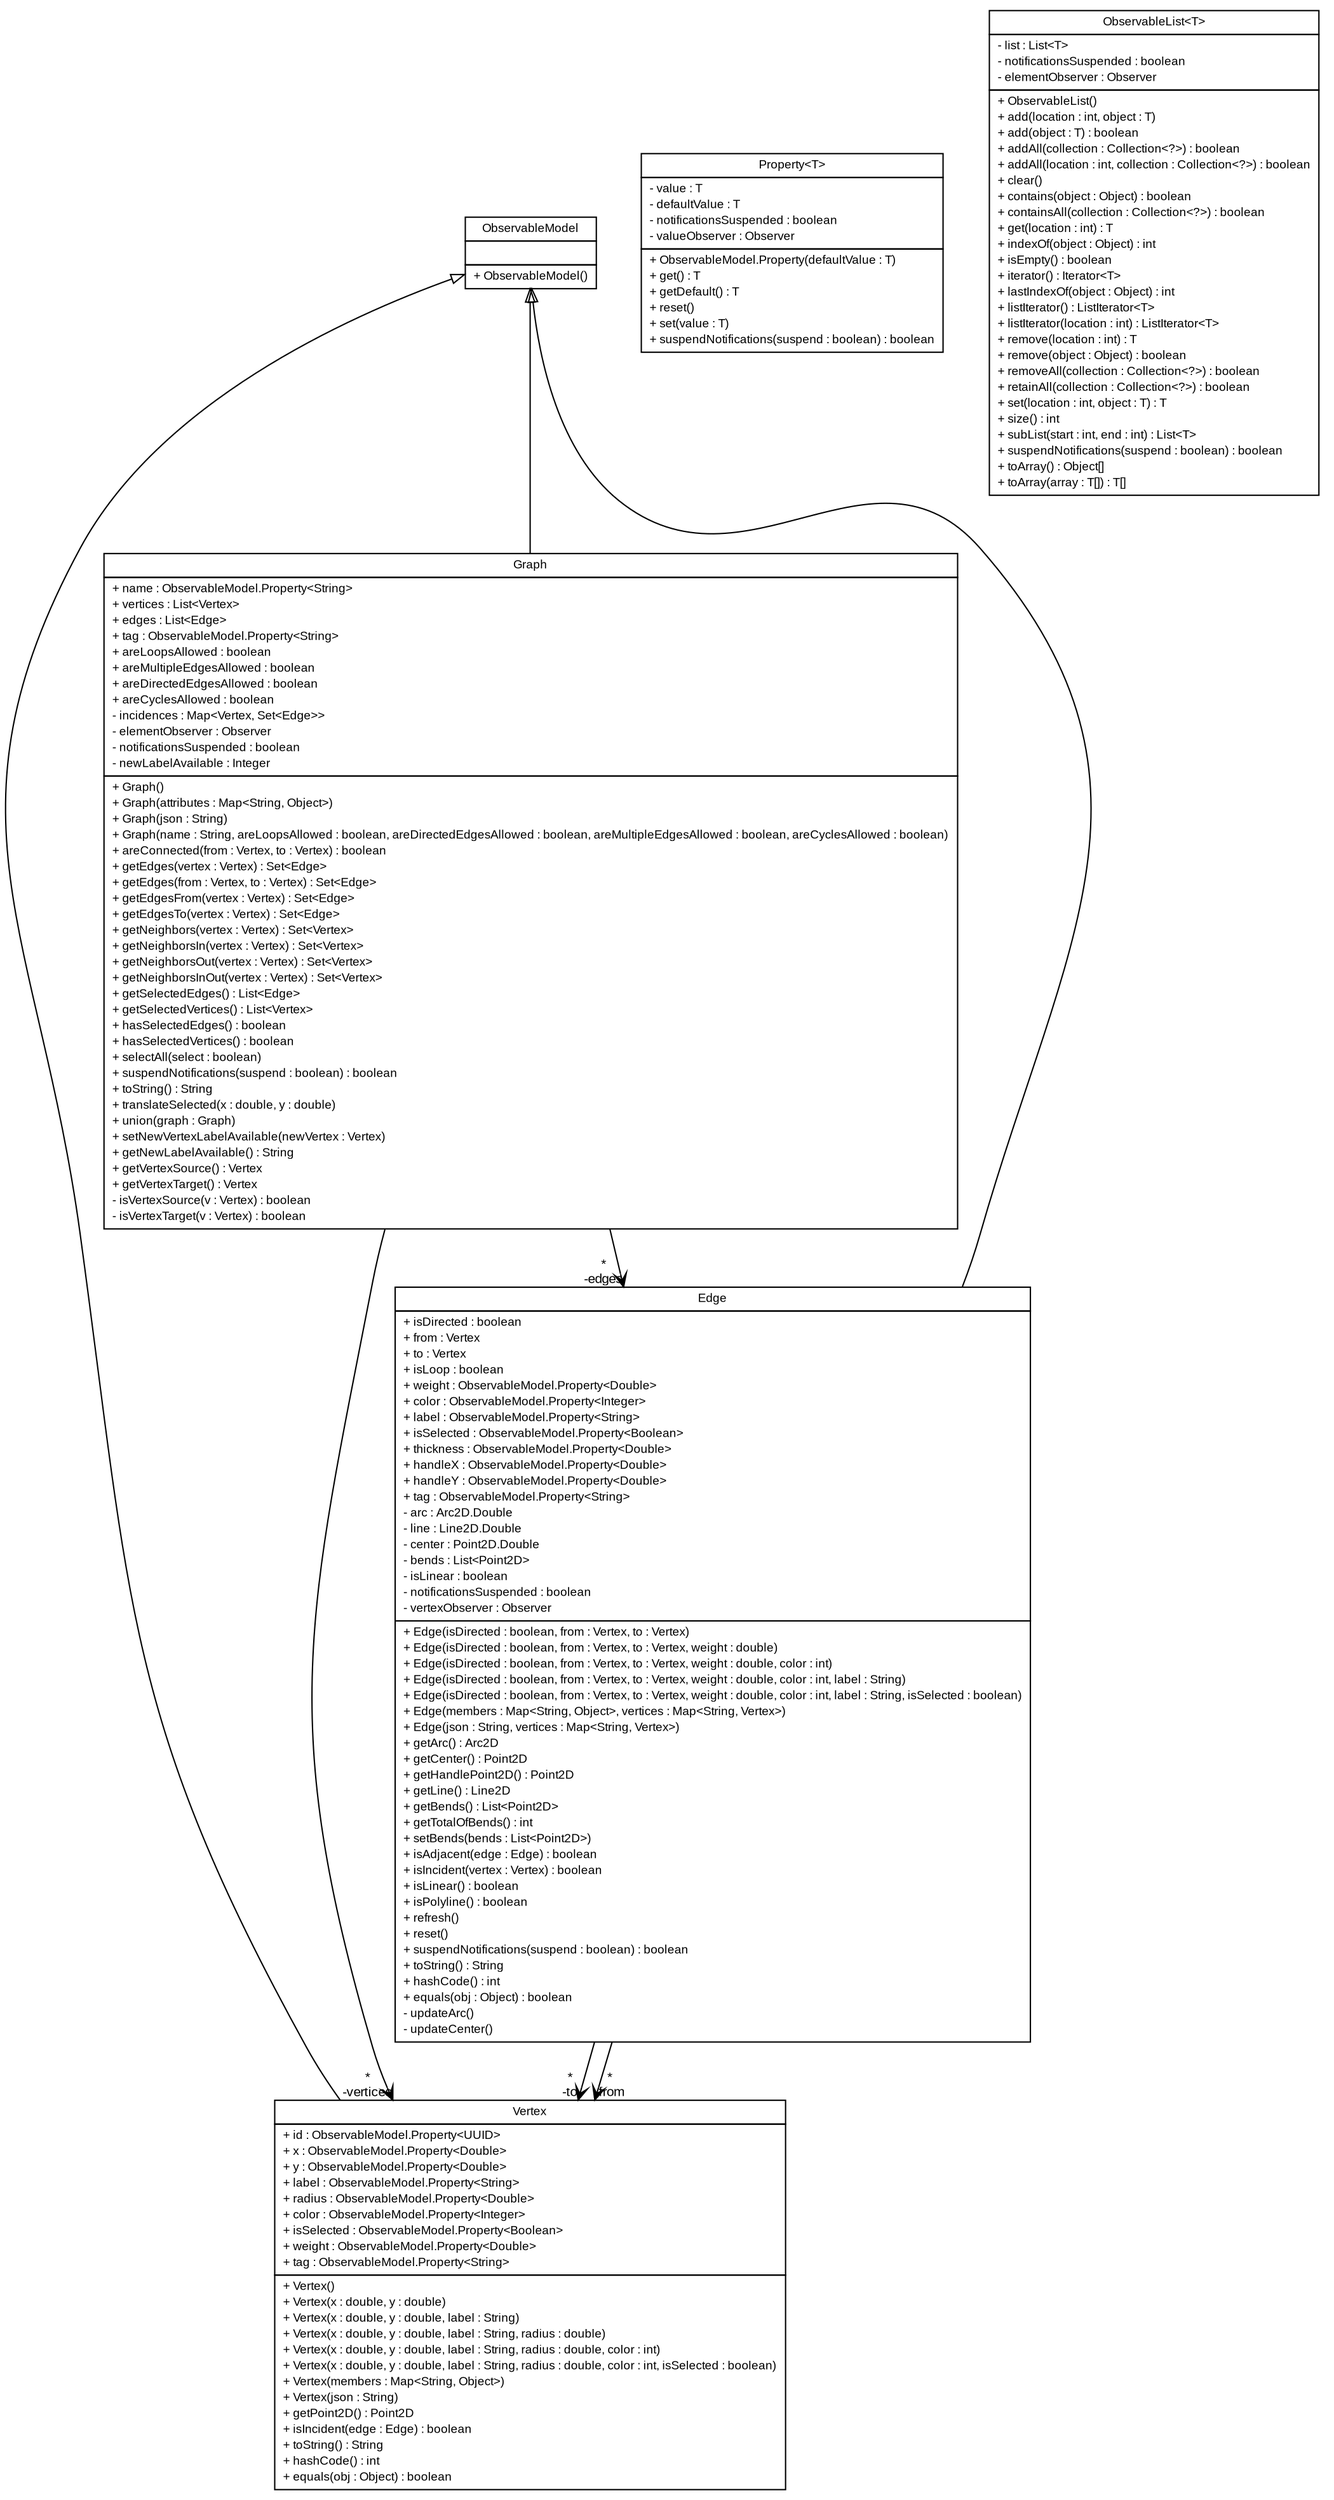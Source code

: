 #!/usr/local/bin/dot
#
# Class diagram 
# Generated by UMLGraph version R5_6 (http://www.umlgraph.org/)
#

digraph G {
	edge [fontname="arial",fontsize=10,labelfontname="arial",labelfontsize=10];
	node [fontname="arial",fontsize=10,shape=plaintext];
	nodesep=0.25;
	ranksep=0.5;
	// pfc.models.Vertex
	c912 [label=<<table title="pfc.models.Vertex" border="0" cellborder="1" cellspacing="0" cellpadding="2" port="p" href="./Vertex.html">
		<tr><td><table border="0" cellspacing="0" cellpadding="1">
<tr><td align="center" balign="center"> Vertex </td></tr>
		</table></td></tr>
		<tr><td><table border="0" cellspacing="0" cellpadding="1">
<tr><td align="left" balign="left"> + id : ObservableModel.Property&lt;UUID&gt; </td></tr>
<tr><td align="left" balign="left"> + x : ObservableModel.Property&lt;Double&gt; </td></tr>
<tr><td align="left" balign="left"> + y : ObservableModel.Property&lt;Double&gt; </td></tr>
<tr><td align="left" balign="left"> + label : ObservableModel.Property&lt;String&gt; </td></tr>
<tr><td align="left" balign="left"> + radius : ObservableModel.Property&lt;Double&gt; </td></tr>
<tr><td align="left" balign="left"> + color : ObservableModel.Property&lt;Integer&gt; </td></tr>
<tr><td align="left" balign="left"> + isSelected : ObservableModel.Property&lt;Boolean&gt; </td></tr>
<tr><td align="left" balign="left"> + weight : ObservableModel.Property&lt;Double&gt; </td></tr>
<tr><td align="left" balign="left"> + tag : ObservableModel.Property&lt;String&gt; </td></tr>
		</table></td></tr>
		<tr><td><table border="0" cellspacing="0" cellpadding="1">
<tr><td align="left" balign="left"> + Vertex() </td></tr>
<tr><td align="left" balign="left"> + Vertex(x : double, y : double) </td></tr>
<tr><td align="left" balign="left"> + Vertex(x : double, y : double, label : String) </td></tr>
<tr><td align="left" balign="left"> + Vertex(x : double, y : double, label : String, radius : double) </td></tr>
<tr><td align="left" balign="left"> + Vertex(x : double, y : double, label : String, radius : double, color : int) </td></tr>
<tr><td align="left" balign="left"> + Vertex(x : double, y : double, label : String, radius : double, color : int, isSelected : boolean) </td></tr>
<tr><td align="left" balign="left"> + Vertex(members : Map&lt;String, Object&gt;) </td></tr>
<tr><td align="left" balign="left"> + Vertex(json : String) </td></tr>
<tr><td align="left" balign="left"> + getPoint2D() : Point2D </td></tr>
<tr><td align="left" balign="left"> + isIncident(edge : Edge) : boolean </td></tr>
<tr><td align="left" balign="left"> + toString() : String </td></tr>
<tr><td align="left" balign="left"> + hashCode() : int </td></tr>
<tr><td align="left" balign="left"> + equals(obj : Object) : boolean </td></tr>
		</table></td></tr>
		</table>>, URL="./Vertex.html", fontname="arial", fontcolor="black", fontsize=9.0];
	// pfc.models.ObservableModel
	c913 [label=<<table title="pfc.models.ObservableModel" border="0" cellborder="1" cellspacing="0" cellpadding="2" port="p" href="./ObservableModel.html">
		<tr><td><table border="0" cellspacing="0" cellpadding="1">
<tr><td align="center" balign="center"> ObservableModel </td></tr>
		</table></td></tr>
		<tr><td><table border="0" cellspacing="0" cellpadding="1">
<tr><td align="left" balign="left">  </td></tr>
		</table></td></tr>
		<tr><td><table border="0" cellspacing="0" cellpadding="1">
<tr><td align="left" balign="left"> + ObservableModel() </td></tr>
		</table></td></tr>
		</table>>, URL="./ObservableModel.html", fontname="arial", fontcolor="black", fontsize=9.0];
	// pfc.models.ObservableModel.Property<T>
	c914 [label=<<table title="pfc.models.ObservableModel.Property" border="0" cellborder="1" cellspacing="0" cellpadding="2" port="p" href="./ObservableModel.Property.html">
		<tr><td><table border="0" cellspacing="0" cellpadding="1">
<tr><td align="center" balign="center"> Property&lt;T&gt; </td></tr>
		</table></td></tr>
		<tr><td><table border="0" cellspacing="0" cellpadding="1">
<tr><td align="left" balign="left"> - value : T </td></tr>
<tr><td align="left" balign="left"> - defaultValue : T </td></tr>
<tr><td align="left" balign="left"> - notificationsSuspended : boolean </td></tr>
<tr><td align="left" balign="left"> - valueObserver : Observer </td></tr>
		</table></td></tr>
		<tr><td><table border="0" cellspacing="0" cellpadding="1">
<tr><td align="left" balign="left"> + ObservableModel.Property(defaultValue : T) </td></tr>
<tr><td align="left" balign="left"> + get() : T </td></tr>
<tr><td align="left" balign="left"> + getDefault() : T </td></tr>
<tr><td align="left" balign="left"> + reset() </td></tr>
<tr><td align="left" balign="left"> + set(value : T) </td></tr>
<tr><td align="left" balign="left"> + suspendNotifications(suspend : boolean) : boolean </td></tr>
		</table></td></tr>
		</table>>, URL="./ObservableModel.Property.html", fontname="arial", fontcolor="black", fontsize=9.0];
	// pfc.models.ObservableList<T>
	c915 [label=<<table title="pfc.models.ObservableList" border="0" cellborder="1" cellspacing="0" cellpadding="2" port="p" href="./ObservableList.html">
		<tr><td><table border="0" cellspacing="0" cellpadding="1">
<tr><td align="center" balign="center"> ObservableList&lt;T&gt; </td></tr>
		</table></td></tr>
		<tr><td><table border="0" cellspacing="0" cellpadding="1">
<tr><td align="left" balign="left"> - list : List&lt;T&gt; </td></tr>
<tr><td align="left" balign="left"> - notificationsSuspended : boolean </td></tr>
<tr><td align="left" balign="left"> - elementObserver : Observer </td></tr>
		</table></td></tr>
		<tr><td><table border="0" cellspacing="0" cellpadding="1">
<tr><td align="left" balign="left"> + ObservableList() </td></tr>
<tr><td align="left" balign="left"> + add(location : int, object : T) </td></tr>
<tr><td align="left" balign="left"> + add(object : T) : boolean </td></tr>
<tr><td align="left" balign="left"> + addAll(collection : Collection&lt;?&gt;) : boolean </td></tr>
<tr><td align="left" balign="left"> + addAll(location : int, collection : Collection&lt;?&gt;) : boolean </td></tr>
<tr><td align="left" balign="left"> + clear() </td></tr>
<tr><td align="left" balign="left"> + contains(object : Object) : boolean </td></tr>
<tr><td align="left" balign="left"> + containsAll(collection : Collection&lt;?&gt;) : boolean </td></tr>
<tr><td align="left" balign="left"> + get(location : int) : T </td></tr>
<tr><td align="left" balign="left"> + indexOf(object : Object) : int </td></tr>
<tr><td align="left" balign="left"> + isEmpty() : boolean </td></tr>
<tr><td align="left" balign="left"> + iterator() : Iterator&lt;T&gt; </td></tr>
<tr><td align="left" balign="left"> + lastIndexOf(object : Object) : int </td></tr>
<tr><td align="left" balign="left"> + listIterator() : ListIterator&lt;T&gt; </td></tr>
<tr><td align="left" balign="left"> + listIterator(location : int) : ListIterator&lt;T&gt; </td></tr>
<tr><td align="left" balign="left"> + remove(location : int) : T </td></tr>
<tr><td align="left" balign="left"> + remove(object : Object) : boolean </td></tr>
<tr><td align="left" balign="left"> + removeAll(collection : Collection&lt;?&gt;) : boolean </td></tr>
<tr><td align="left" balign="left"> + retainAll(collection : Collection&lt;?&gt;) : boolean </td></tr>
<tr><td align="left" balign="left"> + set(location : int, object : T) : T </td></tr>
<tr><td align="left" balign="left"> + size() : int </td></tr>
<tr><td align="left" balign="left"> + subList(start : int, end : int) : List&lt;T&gt; </td></tr>
<tr><td align="left" balign="left"> + suspendNotifications(suspend : boolean) : boolean </td></tr>
<tr><td align="left" balign="left"> + toArray() : Object[] </td></tr>
<tr><td align="left" balign="left"> + toArray(array : T[]) : T[] </td></tr>
		</table></td></tr>
		</table>>, URL="./ObservableList.html", fontname="arial", fontcolor="black", fontsize=9.0];
	// pfc.models.Graph
	c916 [label=<<table title="pfc.models.Graph" border="0" cellborder="1" cellspacing="0" cellpadding="2" port="p" href="./Graph.html">
		<tr><td><table border="0" cellspacing="0" cellpadding="1">
<tr><td align="center" balign="center"> Graph </td></tr>
		</table></td></tr>
		<tr><td><table border="0" cellspacing="0" cellpadding="1">
<tr><td align="left" balign="left"> + name : ObservableModel.Property&lt;String&gt; </td></tr>
<tr><td align="left" balign="left"> + vertices : List&lt;Vertex&gt; </td></tr>
<tr><td align="left" balign="left"> + edges : List&lt;Edge&gt; </td></tr>
<tr><td align="left" balign="left"> + tag : ObservableModel.Property&lt;String&gt; </td></tr>
<tr><td align="left" balign="left"> + areLoopsAllowed : boolean </td></tr>
<tr><td align="left" balign="left"> + areMultipleEdgesAllowed : boolean </td></tr>
<tr><td align="left" balign="left"> + areDirectedEdgesAllowed : boolean </td></tr>
<tr><td align="left" balign="left"> + areCyclesAllowed : boolean </td></tr>
<tr><td align="left" balign="left"> - incidences : Map&lt;Vertex, Set&lt;Edge&gt;&gt; </td></tr>
<tr><td align="left" balign="left"> - elementObserver : Observer </td></tr>
<tr><td align="left" balign="left"> - notificationsSuspended : boolean </td></tr>
<tr><td align="left" balign="left"> - newLabelAvailable : Integer </td></tr>
		</table></td></tr>
		<tr><td><table border="0" cellspacing="0" cellpadding="1">
<tr><td align="left" balign="left"> + Graph() </td></tr>
<tr><td align="left" balign="left"> + Graph(attributes : Map&lt;String, Object&gt;) </td></tr>
<tr><td align="left" balign="left"> + Graph(json : String) </td></tr>
<tr><td align="left" balign="left"> + Graph(name : String, areLoopsAllowed : boolean, areDirectedEdgesAllowed : boolean, areMultipleEdgesAllowed : boolean, areCyclesAllowed : boolean) </td></tr>
<tr><td align="left" balign="left"> + areConnected(from : Vertex, to : Vertex) : boolean </td></tr>
<tr><td align="left" balign="left"> + getEdges(vertex : Vertex) : Set&lt;Edge&gt; </td></tr>
<tr><td align="left" balign="left"> + getEdges(from : Vertex, to : Vertex) : Set&lt;Edge&gt; </td></tr>
<tr><td align="left" balign="left"> + getEdgesFrom(vertex : Vertex) : Set&lt;Edge&gt; </td></tr>
<tr><td align="left" balign="left"> + getEdgesTo(vertex : Vertex) : Set&lt;Edge&gt; </td></tr>
<tr><td align="left" balign="left"> + getNeighbors(vertex : Vertex) : Set&lt;Vertex&gt; </td></tr>
<tr><td align="left" balign="left"> + getNeighborsIn(vertex : Vertex) : Set&lt;Vertex&gt; </td></tr>
<tr><td align="left" balign="left"> + getNeighborsOut(vertex : Vertex) : Set&lt;Vertex&gt; </td></tr>
<tr><td align="left" balign="left"> + getNeighborsInOut(vertex : Vertex) : Set&lt;Vertex&gt; </td></tr>
<tr><td align="left" balign="left"> + getSelectedEdges() : List&lt;Edge&gt; </td></tr>
<tr><td align="left" balign="left"> + getSelectedVertices() : List&lt;Vertex&gt; </td></tr>
<tr><td align="left" balign="left"> + hasSelectedEdges() : boolean </td></tr>
<tr><td align="left" balign="left"> + hasSelectedVertices() : boolean </td></tr>
<tr><td align="left" balign="left"> + selectAll(select : boolean) </td></tr>
<tr><td align="left" balign="left"> + suspendNotifications(suspend : boolean) : boolean </td></tr>
<tr><td align="left" balign="left"> + toString() : String </td></tr>
<tr><td align="left" balign="left"> + translateSelected(x : double, y : double) </td></tr>
<tr><td align="left" balign="left"> + union(graph : Graph) </td></tr>
<tr><td align="left" balign="left"> + setNewVertexLabelAvailable(newVertex : Vertex) </td></tr>
<tr><td align="left" balign="left"> + getNewLabelAvailable() : String </td></tr>
<tr><td align="left" balign="left"> + getVertexSource() : Vertex </td></tr>
<tr><td align="left" balign="left"> + getVertexTarget() : Vertex </td></tr>
<tr><td align="left" balign="left"> - isVertexSource(v : Vertex) : boolean </td></tr>
<tr><td align="left" balign="left"> - isVertexTarget(v : Vertex) : boolean </td></tr>
		</table></td></tr>
		</table>>, URL="./Graph.html", fontname="arial", fontcolor="black", fontsize=9.0];
	// pfc.models.Edge
	c917 [label=<<table title="pfc.models.Edge" border="0" cellborder="1" cellspacing="0" cellpadding="2" port="p" href="./Edge.html">
		<tr><td><table border="0" cellspacing="0" cellpadding="1">
<tr><td align="center" balign="center"> Edge </td></tr>
		</table></td></tr>
		<tr><td><table border="0" cellspacing="0" cellpadding="1">
<tr><td align="left" balign="left"> + isDirected : boolean </td></tr>
<tr><td align="left" balign="left"> + from : Vertex </td></tr>
<tr><td align="left" balign="left"> + to : Vertex </td></tr>
<tr><td align="left" balign="left"> + isLoop : boolean </td></tr>
<tr><td align="left" balign="left"> + weight : ObservableModel.Property&lt;Double&gt; </td></tr>
<tr><td align="left" balign="left"> + color : ObservableModel.Property&lt;Integer&gt; </td></tr>
<tr><td align="left" balign="left"> + label : ObservableModel.Property&lt;String&gt; </td></tr>
<tr><td align="left" balign="left"> + isSelected : ObservableModel.Property&lt;Boolean&gt; </td></tr>
<tr><td align="left" balign="left"> + thickness : ObservableModel.Property&lt;Double&gt; </td></tr>
<tr><td align="left" balign="left"> + handleX : ObservableModel.Property&lt;Double&gt; </td></tr>
<tr><td align="left" balign="left"> + handleY : ObservableModel.Property&lt;Double&gt; </td></tr>
<tr><td align="left" balign="left"> + tag : ObservableModel.Property&lt;String&gt; </td></tr>
<tr><td align="left" balign="left"> - arc : Arc2D.Double </td></tr>
<tr><td align="left" balign="left"> - line : Line2D.Double </td></tr>
<tr><td align="left" balign="left"> - center : Point2D.Double </td></tr>
<tr><td align="left" balign="left"> - bends : List&lt;Point2D&gt; </td></tr>
<tr><td align="left" balign="left"> - isLinear : boolean </td></tr>
<tr><td align="left" balign="left"> - notificationsSuspended : boolean </td></tr>
<tr><td align="left" balign="left"> - vertexObserver : Observer </td></tr>
		</table></td></tr>
		<tr><td><table border="0" cellspacing="0" cellpadding="1">
<tr><td align="left" balign="left"> + Edge(isDirected : boolean, from : Vertex, to : Vertex) </td></tr>
<tr><td align="left" balign="left"> + Edge(isDirected : boolean, from : Vertex, to : Vertex, weight : double) </td></tr>
<tr><td align="left" balign="left"> + Edge(isDirected : boolean, from : Vertex, to : Vertex, weight : double, color : int) </td></tr>
<tr><td align="left" balign="left"> + Edge(isDirected : boolean, from : Vertex, to : Vertex, weight : double, color : int, label : String) </td></tr>
<tr><td align="left" balign="left"> + Edge(isDirected : boolean, from : Vertex, to : Vertex, weight : double, color : int, label : String, isSelected : boolean) </td></tr>
<tr><td align="left" balign="left"> + Edge(members : Map&lt;String, Object&gt;, vertices : Map&lt;String, Vertex&gt;) </td></tr>
<tr><td align="left" balign="left"> + Edge(json : String, vertices : Map&lt;String, Vertex&gt;) </td></tr>
<tr><td align="left" balign="left"> + getArc() : Arc2D </td></tr>
<tr><td align="left" balign="left"> + getCenter() : Point2D </td></tr>
<tr><td align="left" balign="left"> + getHandlePoint2D() : Point2D </td></tr>
<tr><td align="left" balign="left"> + getLine() : Line2D </td></tr>
<tr><td align="left" balign="left"> + getBends() : List&lt;Point2D&gt; </td></tr>
<tr><td align="left" balign="left"> + getTotalOfBends() : int </td></tr>
<tr><td align="left" balign="left"> + setBends(bends : List&lt;Point2D&gt;) </td></tr>
<tr><td align="left" balign="left"> + isAdjacent(edge : Edge) : boolean </td></tr>
<tr><td align="left" balign="left"> + isIncident(vertex : Vertex) : boolean </td></tr>
<tr><td align="left" balign="left"> + isLinear() : boolean </td></tr>
<tr><td align="left" balign="left"> + isPolyline() : boolean </td></tr>
<tr><td align="left" balign="left"> + refresh() </td></tr>
<tr><td align="left" balign="left"> + reset() </td></tr>
<tr><td align="left" balign="left"> + suspendNotifications(suspend : boolean) : boolean </td></tr>
<tr><td align="left" balign="left"> + toString() : String </td></tr>
<tr><td align="left" balign="left"> + hashCode() : int </td></tr>
<tr><td align="left" balign="left"> + equals(obj : Object) : boolean </td></tr>
<tr><td align="left" balign="left"> - updateArc() </td></tr>
<tr><td align="left" balign="left"> - updateCenter() </td></tr>
		</table></td></tr>
		</table>>, URL="./Edge.html", fontname="arial", fontcolor="black", fontsize=9.0];
	//pfc.models.Vertex extends pfc.models.ObservableModel
	c913:p -> c912:p [dir=back,arrowtail=empty];
	//pfc.models.Graph extends pfc.models.ObservableModel
	c913:p -> c916:p [dir=back,arrowtail=empty];
	// pfc.models.Graph NAVASSOC pfc.models.Vertex
	c916:p -> c912:p [taillabel="", label="", headlabel="*\n-vertices", fontname="arial", fontcolor="black", fontsize=10.0, color="black", arrowhead=open];
	// pfc.models.Graph NAVASSOC pfc.models.Edge
	c916:p -> c917:p [taillabel="", label="", headlabel="*\n-edges", fontname="arial", fontcolor="black", fontsize=10.0, color="black", arrowhead=open];
	//pfc.models.Edge extends pfc.models.ObservableModel
	c913:p -> c917:p [dir=back,arrowtail=empty];
	// pfc.models.Edge NAVASSOC pfc.models.Vertex
	c917:p -> c912:p [taillabel="", label="", headlabel="*\n-to", fontname="arial", fontcolor="black", fontsize=10.0, color="black", arrowhead=open];
	// pfc.models.Edge NAVASSOC pfc.models.Vertex
	c917:p -> c912:p [taillabel="", label="", headlabel="*\n-from", fontname="arial", fontcolor="black", fontsize=10.0, color="black", arrowhead=open];
}

